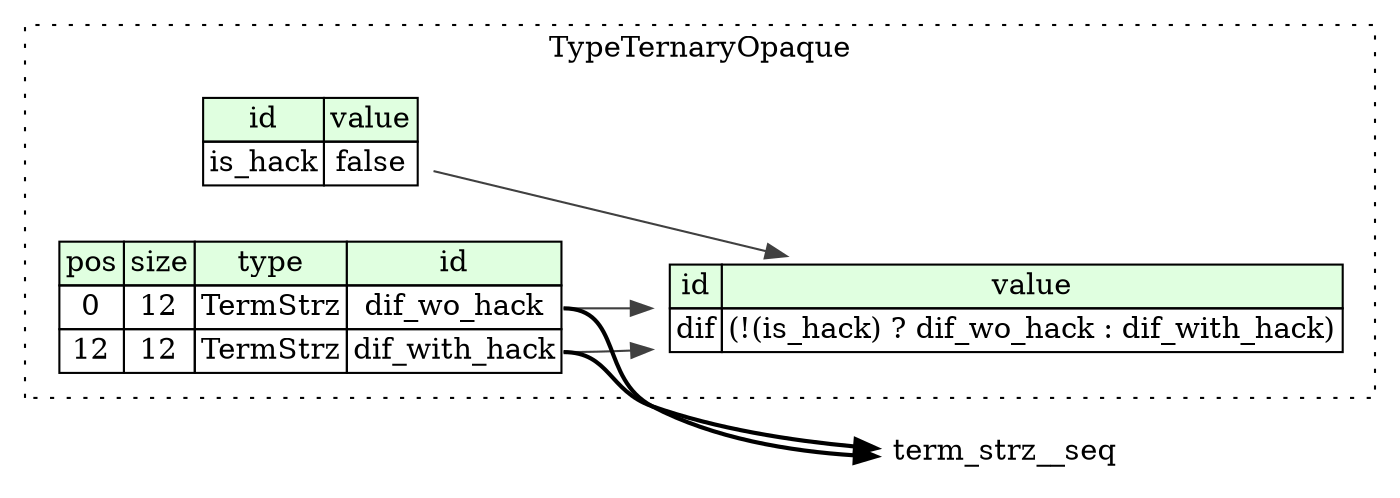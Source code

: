 digraph {
	rankdir=LR;
	node [shape=plaintext];
	subgraph cluster__type_ternary_opaque {
		label="TypeTernaryOpaque";
		graph[style=dotted];

		type_ternary_opaque__seq [label=<<TABLE BORDER="0" CELLBORDER="1" CELLSPACING="0">
			<TR><TD BGCOLOR="#E0FFE0">pos</TD><TD BGCOLOR="#E0FFE0">size</TD><TD BGCOLOR="#E0FFE0">type</TD><TD BGCOLOR="#E0FFE0">id</TD></TR>
			<TR><TD PORT="dif_wo_hack_pos">0</TD><TD PORT="dif_wo_hack_size">12</TD><TD>TermStrz</TD><TD PORT="dif_wo_hack_type">dif_wo_hack</TD></TR>
			<TR><TD PORT="dif_with_hack_pos">12</TD><TD PORT="dif_with_hack_size">12</TD><TD>TermStrz</TD><TD PORT="dif_with_hack_type">dif_with_hack</TD></TR>
		</TABLE>>];
		type_ternary_opaque__inst__dif [label=<<TABLE BORDER="0" CELLBORDER="1" CELLSPACING="0">
			<TR><TD BGCOLOR="#E0FFE0">id</TD><TD BGCOLOR="#E0FFE0">value</TD></TR>
			<TR><TD>dif</TD><TD>(!(is_hack) ? dif_wo_hack : dif_with_hack)</TD></TR>
		</TABLE>>];
		type_ternary_opaque__inst__is_hack [label=<<TABLE BORDER="0" CELLBORDER="1" CELLSPACING="0">
			<TR><TD BGCOLOR="#E0FFE0">id</TD><TD BGCOLOR="#E0FFE0">value</TD></TR>
			<TR><TD>is_hack</TD><TD>false</TD></TR>
		</TABLE>>];
	}
	type_ternary_opaque__seq:dif_wo_hack_type -> term_strz__seq [style=bold];
	type_ternary_opaque__seq:dif_with_hack_type -> term_strz__seq [style=bold];
	type_ternary_opaque__inst__is_hack:is_hack_type -> type_ternary_opaque__inst__dif [color="#404040"];
	type_ternary_opaque__seq:dif_wo_hack_type -> type_ternary_opaque__inst__dif [color="#404040"];
	type_ternary_opaque__seq:dif_with_hack_type -> type_ternary_opaque__inst__dif [color="#404040"];
}
